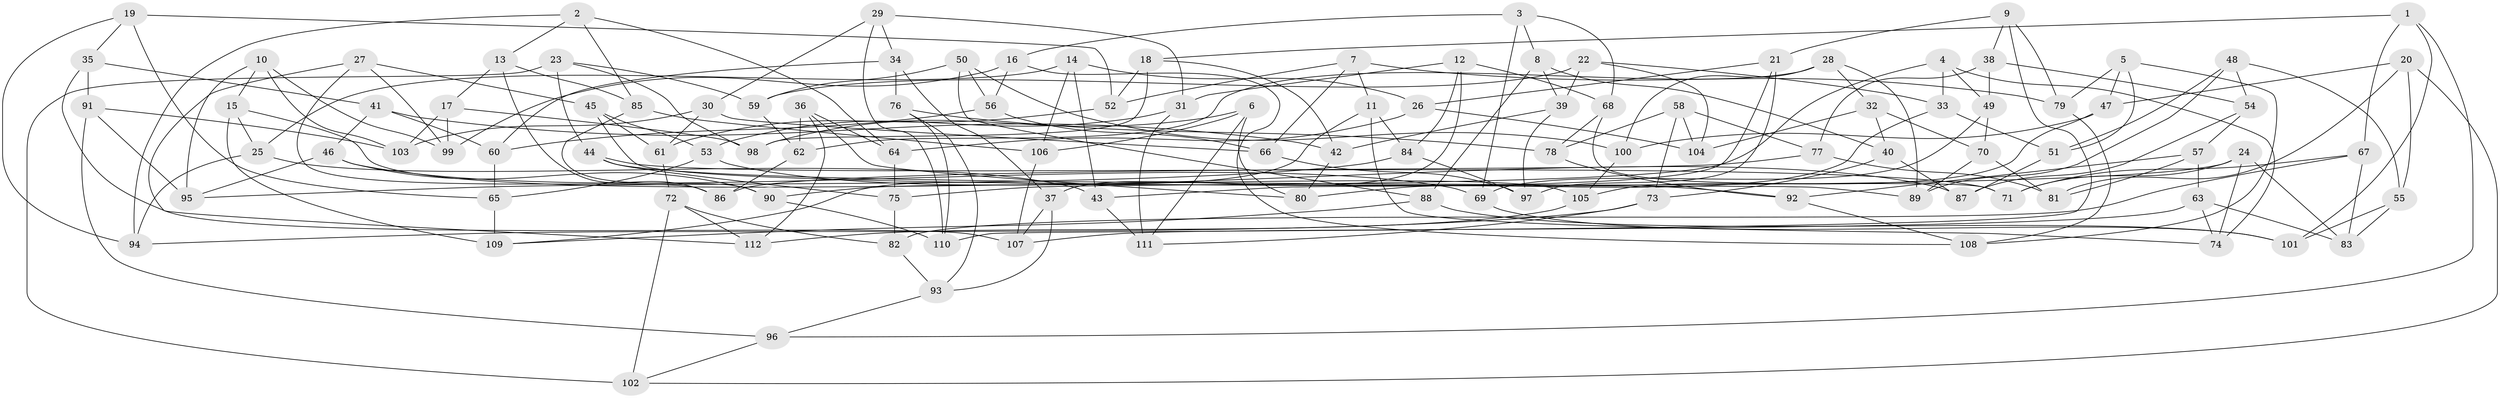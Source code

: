 // Generated by graph-tools (version 1.1) at 2025/03/03/09/25 03:03:09]
// undirected, 112 vertices, 224 edges
graph export_dot {
graph [start="1"]
  node [color=gray90,style=filled];
  1;
  2;
  3;
  4;
  5;
  6;
  7;
  8;
  9;
  10;
  11;
  12;
  13;
  14;
  15;
  16;
  17;
  18;
  19;
  20;
  21;
  22;
  23;
  24;
  25;
  26;
  27;
  28;
  29;
  30;
  31;
  32;
  33;
  34;
  35;
  36;
  37;
  38;
  39;
  40;
  41;
  42;
  43;
  44;
  45;
  46;
  47;
  48;
  49;
  50;
  51;
  52;
  53;
  54;
  55;
  56;
  57;
  58;
  59;
  60;
  61;
  62;
  63;
  64;
  65;
  66;
  67;
  68;
  69;
  70;
  71;
  72;
  73;
  74;
  75;
  76;
  77;
  78;
  79;
  80;
  81;
  82;
  83;
  84;
  85;
  86;
  87;
  88;
  89;
  90;
  91;
  92;
  93;
  94;
  95;
  96;
  97;
  98;
  99;
  100;
  101;
  102;
  103;
  104;
  105;
  106;
  107;
  108;
  109;
  110;
  111;
  112;
  1 -- 96;
  1 -- 18;
  1 -- 101;
  1 -- 67;
  2 -- 94;
  2 -- 64;
  2 -- 85;
  2 -- 13;
  3 -- 16;
  3 -- 68;
  3 -- 69;
  3 -- 8;
  4 -- 74;
  4 -- 49;
  4 -- 75;
  4 -- 33;
  5 -- 79;
  5 -- 108;
  5 -- 47;
  5 -- 51;
  6 -- 80;
  6 -- 98;
  6 -- 106;
  6 -- 111;
  7 -- 66;
  7 -- 11;
  7 -- 52;
  7 -- 79;
  8 -- 39;
  8 -- 40;
  8 -- 88;
  9 -- 79;
  9 -- 110;
  9 -- 21;
  9 -- 38;
  10 -- 15;
  10 -- 95;
  10 -- 99;
  10 -- 103;
  11 -- 109;
  11 -- 74;
  11 -- 84;
  12 -- 31;
  12 -- 68;
  12 -- 84;
  12 -- 37;
  13 -- 17;
  13 -- 85;
  13 -- 86;
  14 -- 25;
  14 -- 43;
  14 -- 106;
  14 -- 26;
  15 -- 105;
  15 -- 25;
  15 -- 109;
  16 -- 108;
  16 -- 56;
  16 -- 99;
  17 -- 98;
  17 -- 99;
  17 -- 103;
  18 -- 52;
  18 -- 98;
  18 -- 42;
  19 -- 94;
  19 -- 52;
  19 -- 35;
  19 -- 65;
  20 -- 81;
  20 -- 55;
  20 -- 102;
  20 -- 47;
  21 -- 26;
  21 -- 43;
  21 -- 97;
  22 -- 33;
  22 -- 59;
  22 -- 104;
  22 -- 39;
  23 -- 44;
  23 -- 102;
  23 -- 59;
  23 -- 98;
  24 -- 90;
  24 -- 71;
  24 -- 83;
  24 -- 74;
  25 -- 94;
  25 -- 43;
  26 -- 64;
  26 -- 104;
  27 -- 45;
  27 -- 112;
  27 -- 86;
  27 -- 99;
  28 -- 89;
  28 -- 100;
  28 -- 32;
  28 -- 62;
  29 -- 30;
  29 -- 110;
  29 -- 31;
  29 -- 34;
  30 -- 103;
  30 -- 61;
  30 -- 66;
  31 -- 111;
  31 -- 53;
  32 -- 104;
  32 -- 40;
  32 -- 70;
  33 -- 51;
  33 -- 80;
  34 -- 60;
  34 -- 37;
  34 -- 76;
  35 -- 107;
  35 -- 91;
  35 -- 41;
  36 -- 80;
  36 -- 112;
  36 -- 62;
  36 -- 64;
  37 -- 93;
  37 -- 107;
  38 -- 77;
  38 -- 49;
  38 -- 54;
  39 -- 42;
  39 -- 97;
  40 -- 87;
  40 -- 73;
  41 -- 60;
  41 -- 42;
  41 -- 46;
  42 -- 80;
  43 -- 111;
  44 -- 92;
  44 -- 75;
  44 -- 71;
  45 -- 61;
  45 -- 53;
  45 -- 89;
  46 -- 95;
  46 -- 69;
  46 -- 90;
  47 -- 100;
  47 -- 105;
  48 -- 89;
  48 -- 55;
  48 -- 54;
  48 -- 51;
  49 -- 70;
  49 -- 69;
  50 -- 88;
  50 -- 100;
  50 -- 59;
  50 -- 56;
  51 -- 87;
  52 -- 61;
  53 -- 87;
  53 -- 65;
  54 -- 57;
  54 -- 87;
  55 -- 83;
  55 -- 101;
  56 -- 66;
  56 -- 60;
  57 -- 63;
  57 -- 92;
  57 -- 81;
  58 -- 77;
  58 -- 78;
  58 -- 73;
  58 -- 104;
  59 -- 62;
  60 -- 65;
  61 -- 72;
  62 -- 86;
  63 -- 107;
  63 -- 74;
  63 -- 83;
  64 -- 75;
  65 -- 109;
  66 -- 97;
  67 -- 82;
  67 -- 71;
  67 -- 83;
  68 -- 71;
  68 -- 78;
  69 -- 101;
  70 -- 89;
  70 -- 81;
  72 -- 102;
  72 -- 82;
  72 -- 112;
  73 -- 111;
  73 -- 94;
  75 -- 82;
  76 -- 93;
  76 -- 78;
  76 -- 110;
  77 -- 81;
  77 -- 86;
  78 -- 92;
  79 -- 108;
  82 -- 93;
  84 -- 97;
  84 -- 95;
  85 -- 90;
  85 -- 106;
  88 -- 101;
  88 -- 109;
  90 -- 110;
  91 -- 95;
  91 -- 96;
  91 -- 103;
  92 -- 108;
  93 -- 96;
  96 -- 102;
  100 -- 105;
  105 -- 112;
  106 -- 107;
}
